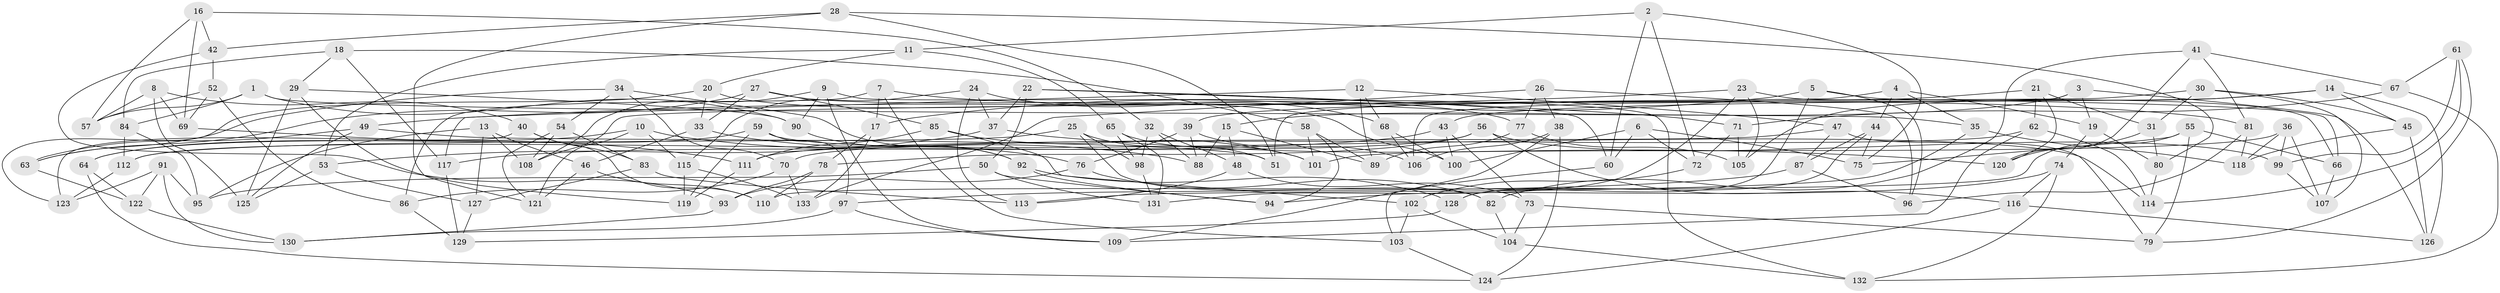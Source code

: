 // coarse degree distribution, {6: 0.4523809523809524, 5: 0.13095238095238096, 4: 0.38095238095238093, 3: 0.03571428571428571}
// Generated by graph-tools (version 1.1) at 2025/42/03/06/25 10:42:24]
// undirected, 133 vertices, 266 edges
graph export_dot {
graph [start="1"]
  node [color=gray90,style=filled];
  1;
  2;
  3;
  4;
  5;
  6;
  7;
  8;
  9;
  10;
  11;
  12;
  13;
  14;
  15;
  16;
  17;
  18;
  19;
  20;
  21;
  22;
  23;
  24;
  25;
  26;
  27;
  28;
  29;
  30;
  31;
  32;
  33;
  34;
  35;
  36;
  37;
  38;
  39;
  40;
  41;
  42;
  43;
  44;
  45;
  46;
  47;
  48;
  49;
  50;
  51;
  52;
  53;
  54;
  55;
  56;
  57;
  58;
  59;
  60;
  61;
  62;
  63;
  64;
  65;
  66;
  67;
  68;
  69;
  70;
  71;
  72;
  73;
  74;
  75;
  76;
  77;
  78;
  79;
  80;
  81;
  82;
  83;
  84;
  85;
  86;
  87;
  88;
  89;
  90;
  91;
  92;
  93;
  94;
  95;
  96;
  97;
  98;
  99;
  100;
  101;
  102;
  103;
  104;
  105;
  106;
  107;
  108;
  109;
  110;
  111;
  112;
  113;
  114;
  115;
  116;
  117;
  118;
  119;
  120;
  121;
  122;
  123;
  124;
  125;
  126;
  127;
  128;
  129;
  130;
  131;
  132;
  133;
  1 -- 90;
  1 -- 84;
  1 -- 57;
  1 -- 35;
  2 -- 72;
  2 -- 11;
  2 -- 75;
  2 -- 60;
  3 -- 106;
  3 -- 15;
  3 -- 19;
  3 -- 126;
  4 -- 19;
  4 -- 35;
  4 -- 44;
  4 -- 51;
  5 -- 128;
  5 -- 66;
  5 -- 96;
  5 -- 17;
  6 -- 60;
  6 -- 75;
  6 -- 100;
  6 -- 72;
  7 -- 103;
  7 -- 17;
  7 -- 86;
  7 -- 81;
  8 -- 125;
  8 -- 57;
  8 -- 69;
  8 -- 40;
  9 -- 109;
  9 -- 108;
  9 -- 132;
  9 -- 90;
  10 -- 88;
  10 -- 121;
  10 -- 115;
  10 -- 64;
  11 -- 65;
  11 -- 53;
  11 -- 20;
  12 -- 68;
  12 -- 89;
  12 -- 117;
  12 -- 47;
  13 -- 95;
  13 -- 108;
  13 -- 46;
  13 -- 127;
  14 -- 43;
  14 -- 126;
  14 -- 105;
  14 -- 45;
  15 -- 88;
  15 -- 89;
  15 -- 48;
  16 -- 57;
  16 -- 69;
  16 -- 42;
  16 -- 32;
  17 -- 78;
  17 -- 133;
  18 -- 117;
  18 -- 29;
  18 -- 58;
  18 -- 84;
  19 -- 74;
  19 -- 80;
  20 -- 33;
  20 -- 77;
  20 -- 123;
  21 -- 39;
  21 -- 31;
  21 -- 120;
  21 -- 62;
  22 -- 50;
  22 -- 71;
  22 -- 60;
  22 -- 37;
  23 -- 66;
  23 -- 49;
  23 -- 131;
  23 -- 105;
  24 -- 113;
  24 -- 68;
  24 -- 37;
  24 -- 115;
  25 -- 51;
  25 -- 82;
  25 -- 112;
  25 -- 98;
  26 -- 96;
  26 -- 133;
  26 -- 77;
  26 -- 38;
  27 -- 63;
  27 -- 100;
  27 -- 85;
  27 -- 33;
  28 -- 42;
  28 -- 80;
  28 -- 51;
  28 -- 121;
  29 -- 125;
  29 -- 119;
  29 -- 90;
  30 -- 107;
  30 -- 108;
  30 -- 45;
  30 -- 31;
  31 -- 120;
  31 -- 80;
  32 -- 88;
  32 -- 98;
  32 -- 48;
  33 -- 76;
  33 -- 46;
  34 -- 63;
  34 -- 54;
  34 -- 70;
  34 -- 92;
  35 -- 113;
  35 -- 118;
  36 -- 101;
  36 -- 99;
  36 -- 107;
  36 -- 118;
  37 -- 120;
  37 -- 53;
  38 -- 124;
  38 -- 109;
  38 -- 106;
  39 -- 76;
  39 -- 106;
  39 -- 88;
  40 -- 83;
  40 -- 110;
  40 -- 123;
  41 -- 81;
  41 -- 120;
  41 -- 82;
  41 -- 67;
  42 -- 52;
  42 -- 93;
  43 -- 73;
  43 -- 100;
  43 -- 117;
  44 -- 87;
  44 -- 75;
  44 -- 128;
  45 -- 126;
  45 -- 118;
  46 -- 121;
  46 -- 110;
  47 -- 87;
  47 -- 70;
  47 -- 79;
  48 -- 73;
  48 -- 113;
  49 -- 51;
  49 -- 125;
  49 -- 63;
  50 -- 131;
  50 -- 95;
  50 -- 94;
  52 -- 69;
  52 -- 57;
  52 -- 86;
  53 -- 125;
  53 -- 127;
  54 -- 83;
  54 -- 108;
  54 -- 121;
  55 -- 75;
  55 -- 110;
  55 -- 66;
  55 -- 79;
  56 -- 112;
  56 -- 78;
  56 -- 116;
  56 -- 99;
  58 -- 89;
  58 -- 94;
  58 -- 101;
  59 -- 64;
  59 -- 97;
  59 -- 114;
  59 -- 119;
  60 -- 103;
  61 -- 114;
  61 -- 67;
  61 -- 79;
  61 -- 99;
  62 -- 111;
  62 -- 109;
  62 -- 114;
  63 -- 122;
  64 -- 122;
  64 -- 124;
  65 -- 98;
  65 -- 101;
  65 -- 131;
  66 -- 107;
  67 -- 132;
  67 -- 71;
  68 -- 100;
  68 -- 106;
  69 -- 111;
  70 -- 133;
  70 -- 86;
  71 -- 105;
  71 -- 72;
  72 -- 102;
  73 -- 79;
  73 -- 104;
  74 -- 132;
  74 -- 116;
  74 -- 94;
  76 -- 93;
  76 -- 82;
  77 -- 105;
  77 -- 89;
  78 -- 110;
  78 -- 93;
  80 -- 114;
  81 -- 96;
  81 -- 118;
  82 -- 104;
  83 -- 113;
  83 -- 127;
  84 -- 95;
  84 -- 112;
  85 -- 111;
  85 -- 101;
  85 -- 102;
  86 -- 129;
  87 -- 96;
  87 -- 97;
  90 -- 92;
  91 -- 95;
  91 -- 123;
  91 -- 122;
  91 -- 130;
  92 -- 128;
  92 -- 94;
  93 -- 130;
  97 -- 130;
  97 -- 109;
  98 -- 131;
  99 -- 107;
  102 -- 103;
  102 -- 104;
  103 -- 124;
  104 -- 132;
  111 -- 119;
  112 -- 123;
  115 -- 133;
  115 -- 119;
  116 -- 126;
  116 -- 124;
  117 -- 129;
  122 -- 130;
  127 -- 129;
  128 -- 129;
}
